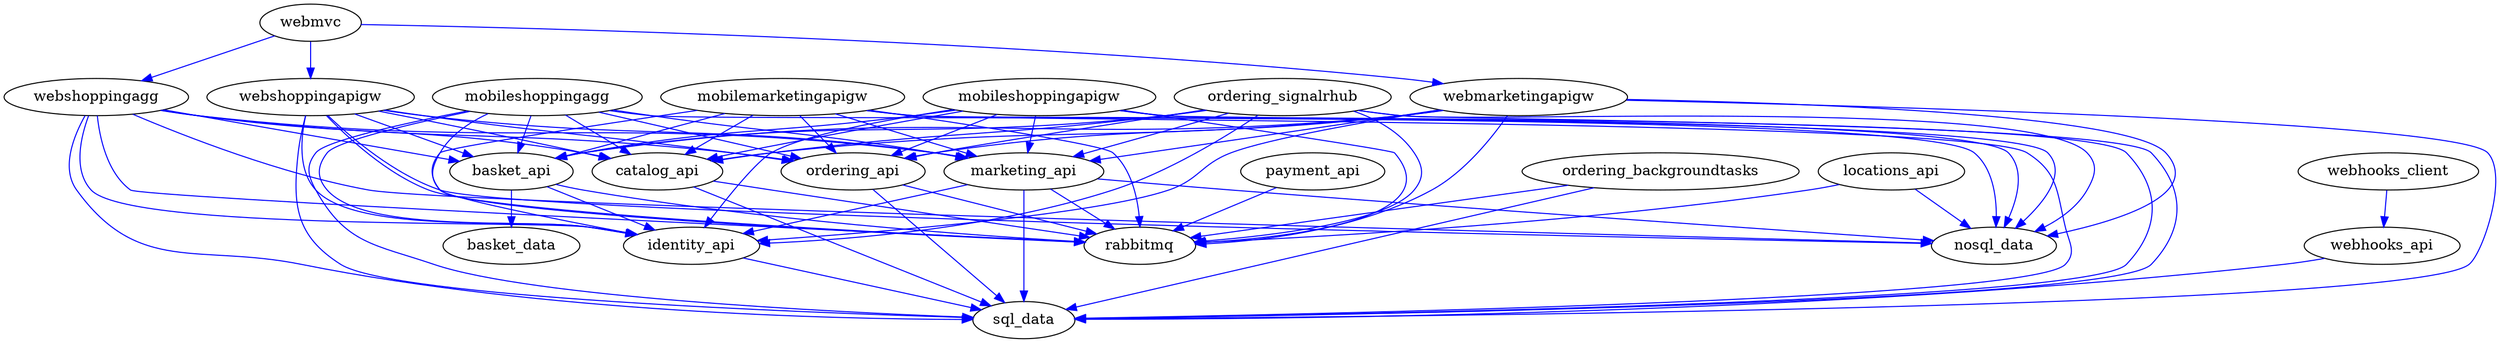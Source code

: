 digraph {
identity_api->sql_data[color=blue]
basket_api->identity_api[color=blue]
basket_api->basket_data[color=blue]
basket_api->rabbitmq[color=blue]
catalog_api->sql_data[color=blue]
catalog_api->rabbitmq[color=blue]
ordering_api->sql_data[color=blue]
ordering_api->rabbitmq[color=blue]
ordering_backgroundtasks->sql_data[color=blue]
ordering_backgroundtasks->rabbitmq[color=blue]
marketing_api->sql_data[color=blue]
marketing_api->identity_api[color=blue]
marketing_api->rabbitmq[color=blue]
marketing_api->nosql_data[color=blue]
payment_api->rabbitmq[color=blue]
locations_api->rabbitmq[color=blue]
locations_api->nosql_data[color=blue]
webhooks_api->sql_data[color=blue]
mobileshoppingapigw->marketing_api[color=blue]
mobileshoppingapigw->sql_data[color=blue]
mobileshoppingapigw->catalog_api[color=blue]
mobileshoppingapigw->identity_api[color=blue]
mobileshoppingapigw->ordering_api[color=blue]
mobileshoppingapigw->rabbitmq[color=blue]
mobileshoppingapigw->basket_api[color=blue]
mobileshoppingapigw->nosql_data[color=blue]
mobilemarketingapigw->marketing_api[color=blue]
mobilemarketingapigw->sql_data[color=blue]
mobilemarketingapigw->catalog_api[color=blue]
mobilemarketingapigw->identity_api[color=blue]
mobilemarketingapigw->ordering_api[color=blue]
mobilemarketingapigw->rabbitmq[color=blue]
mobilemarketingapigw->basket_api[color=blue]
mobilemarketingapigw->nosql_data[color=blue]
webshoppingapigw->marketing_api[color=blue]
webshoppingapigw->sql_data[color=blue]
webshoppingapigw->catalog_api[color=blue]
webshoppingapigw->identity_api[color=blue]
webshoppingapigw->ordering_api[color=blue]
webshoppingapigw->rabbitmq[color=blue]
webshoppingapigw->basket_api[color=blue]
webshoppingapigw->nosql_data[color=blue]
webmarketingapigw->marketing_api[color=blue]
webmarketingapigw->sql_data[color=blue]
webmarketingapigw->catalog_api[color=blue]
webmarketingapigw->identity_api[color=blue]
webmarketingapigw->ordering_api[color=blue]
webmarketingapigw->rabbitmq[color=blue]
webmarketingapigw->basket_api[color=blue]
webmarketingapigw->nosql_data[color=blue]
mobileshoppingagg->marketing_api[color=blue]
mobileshoppingagg->sql_data[color=blue]
mobileshoppingagg->catalog_api[color=blue]
mobileshoppingagg->identity_api[color=blue]
mobileshoppingagg->ordering_api[color=blue]
mobileshoppingagg->rabbitmq[color=blue]
mobileshoppingagg->basket_api[color=blue]
mobileshoppingagg->nosql_data[color=blue]
webshoppingagg->marketing_api[color=blue]
webshoppingagg->sql_data[color=blue]
webshoppingagg->catalog_api[color=blue]
webshoppingagg->identity_api[color=blue]
webshoppingagg->ordering_api[color=blue]
webshoppingagg->rabbitmq[color=blue]
webshoppingagg->basket_api[color=blue]
webshoppingagg->nosql_data[color=blue]
ordering_signalrhub->marketing_api[color=blue]
ordering_signalrhub->sql_data[color=blue]
ordering_signalrhub->catalog_api[color=blue]
ordering_signalrhub->identity_api[color=blue]
ordering_signalrhub->ordering_api[color=blue]
ordering_signalrhub->rabbitmq[color=blue]
ordering_signalrhub->basket_api[color=blue]
ordering_signalrhub->nosql_data[color=blue]
webmvc->webmarketingapigw[color=blue]
webmvc->webshoppingagg[color=blue]
webmvc->webshoppingapigw[color=blue]
webhooks_client->webhooks_api[color=blue]
}